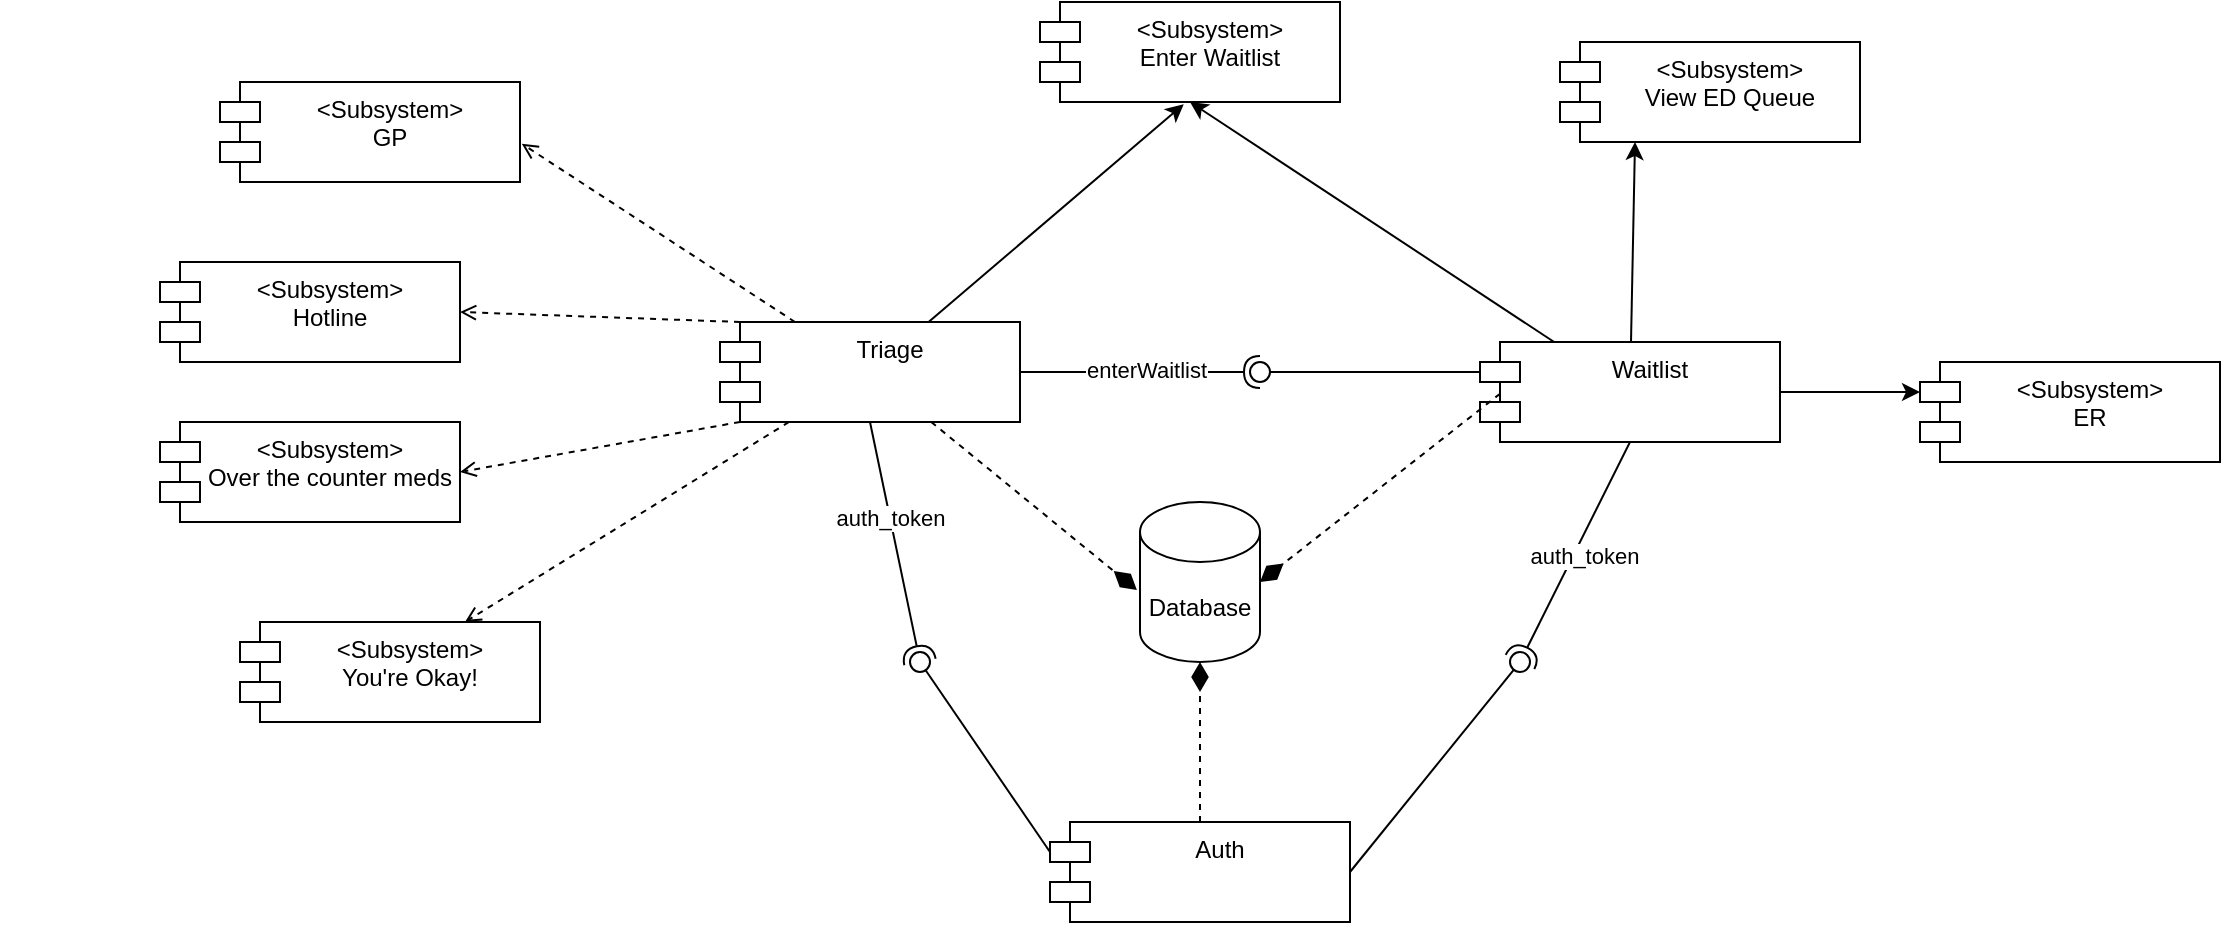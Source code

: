 <mxfile version="22.0.4" type="github">
  <diagram name="Page-1" id="wHn78Pd1td9nmhgm9uOF">
    <mxGraphModel dx="966" dy="638" grid="1" gridSize="10" guides="1" tooltips="1" connect="1" arrows="1" fold="1" page="1" pageScale="1" pageWidth="850" pageHeight="1100" math="0" shadow="0">
      <root>
        <mxCell id="0" />
        <mxCell id="1" parent="0" />
        <mxCell id="LELydAPedzk0vhfljH3i-5" style="rounded=0;orthogonalLoop=1;jettySize=auto;html=1;entryX=0.25;entryY=1;entryDx=0;entryDy=0;" parent="1" source="BX8NHJcZNSu14wdrrb0v-2" target="LELydAPedzk0vhfljH3i-4" edge="1">
          <mxGeometry relative="1" as="geometry" />
        </mxCell>
        <mxCell id="BX8NHJcZNSu14wdrrb0v-2" value="&lt;div&gt;Waitlist&lt;/div&gt;" style="shape=module;align=left;spacingLeft=20;align=center;verticalAlign=top;whiteSpace=wrap;html=1;" parent="1" vertex="1">
          <mxGeometry x="830" y="230" width="150" height="50" as="geometry" />
        </mxCell>
        <mxCell id="BX8NHJcZNSu14wdrrb0v-24" style="rounded=0;orthogonalLoop=1;jettySize=auto;html=1;exitX=0;exitY=0;exitDx=10;exitDy=0;entryX=1;entryY=0.5;entryDx=0;entryDy=0;endArrow=open;endFill=0;exitPerimeter=0;dashed=1;" parent="1" source="BX8NHJcZNSu14wdrrb0v-12" target="BX8NHJcZNSu14wdrrb0v-20" edge="1">
          <mxGeometry relative="1" as="geometry" />
        </mxCell>
        <mxCell id="BX8NHJcZNSu14wdrrb0v-27" style="rounded=0;orthogonalLoop=1;jettySize=auto;html=1;exitX=0.25;exitY=0;exitDx=0;exitDy=0;entryX=1.006;entryY=0.617;entryDx=0;entryDy=0;entryPerimeter=0;endArrow=open;endFill=0;dashed=1;" parent="1" source="BX8NHJcZNSu14wdrrb0v-12" target="BX8NHJcZNSu14wdrrb0v-21" edge="1">
          <mxGeometry relative="1" as="geometry" />
        </mxCell>
        <mxCell id="LELydAPedzk0vhfljH3i-8" style="rounded=0;orthogonalLoop=1;jettySize=auto;html=1;entryX=1;entryY=0.5;entryDx=0;entryDy=0;exitX=0;exitY=1;exitDx=10;exitDy=0;exitPerimeter=0;dashed=1;endArrow=open;endFill=0;" parent="1" source="BX8NHJcZNSu14wdrrb0v-12" target="LELydAPedzk0vhfljH3i-7" edge="1">
          <mxGeometry relative="1" as="geometry" />
        </mxCell>
        <mxCell id="LELydAPedzk0vhfljH3i-11" style="rounded=0;orthogonalLoop=1;jettySize=auto;html=1;entryX=0.75;entryY=0;entryDx=0;entryDy=0;dashed=1;endArrow=open;endFill=0;" parent="1" source="BX8NHJcZNSu14wdrrb0v-12" target="LELydAPedzk0vhfljH3i-9" edge="1">
          <mxGeometry relative="1" as="geometry" />
        </mxCell>
        <mxCell id="BX8NHJcZNSu14wdrrb0v-12" value="&lt;div&gt;Triage&lt;/div&gt;" style="shape=module;align=left;spacingLeft=20;align=center;verticalAlign=top;whiteSpace=wrap;html=1;" parent="1" vertex="1">
          <mxGeometry x="450" y="220" width="150" height="50" as="geometry" />
        </mxCell>
        <mxCell id="BX8NHJcZNSu14wdrrb0v-13" value="Database" style="shape=cylinder3;whiteSpace=wrap;html=1;boundedLbl=1;backgroundOutline=1;size=15;" parent="1" vertex="1">
          <mxGeometry x="660" y="310" width="60" height="80" as="geometry" />
        </mxCell>
        <mxCell id="BX8NHJcZNSu14wdrrb0v-15" value="" style="endArrow=diamondThin;endSize=12;dashed=1;html=1;rounded=0;exitX=0.067;exitY=0.517;exitDx=0;exitDy=0;exitPerimeter=0;entryX=1;entryY=0.5;entryDx=0;entryDy=0;entryPerimeter=0;endFill=1;" parent="1" source="BX8NHJcZNSu14wdrrb0v-2" target="BX8NHJcZNSu14wdrrb0v-13" edge="1">
          <mxGeometry x="0.026" width="160" relative="1" as="geometry">
            <mxPoint x="660" y="130" as="sourcePoint" />
            <mxPoint x="520" y="130" as="targetPoint" />
            <mxPoint as="offset" />
          </mxGeometry>
        </mxCell>
        <mxCell id="BX8NHJcZNSu14wdrrb0v-18" value="&amp;lt;Subsystem&amp;gt;&lt;div&gt;Enter Waitlist&lt;br&gt;&lt;/div&gt;" style="shape=module;align=left;spacingLeft=20;align=center;verticalAlign=top;whiteSpace=wrap;html=1;" parent="1" vertex="1">
          <mxGeometry x="610" y="60" width="150" height="50" as="geometry" />
        </mxCell>
        <mxCell id="BX8NHJcZNSu14wdrrb0v-20" value="&amp;lt;Subsystem&amp;gt;&lt;div&gt;Hotline&lt;/div&gt;" style="shape=module;align=left;spacingLeft=20;align=center;verticalAlign=top;whiteSpace=wrap;html=1;" parent="1" vertex="1">
          <mxGeometry x="170" y="190" width="150" height="50" as="geometry" />
        </mxCell>
        <mxCell id="BX8NHJcZNSu14wdrrb0v-21" value="&amp;lt;Subsystem&amp;gt;&lt;div&gt;GP&lt;br&gt;&lt;/div&gt;" style="shape=module;align=left;spacingLeft=20;align=center;verticalAlign=top;whiteSpace=wrap;html=1;" parent="1" vertex="1">
          <mxGeometry x="200" y="100" width="150" height="50" as="geometry" />
        </mxCell>
        <mxCell id="BX8NHJcZNSu14wdrrb0v-29" value="" style="ellipse;whiteSpace=wrap;html=1;align=center;aspect=fixed;fillColor=none;strokeColor=none;resizable=0;perimeter=centerPerimeter;rotatable=0;allowArrows=0;points=[];outlineConnect=1;" parent="1" vertex="1">
          <mxGeometry x="90" y="320" width="10" height="10" as="geometry" />
        </mxCell>
        <mxCell id="BX8NHJcZNSu14wdrrb0v-32" value="" style="ellipse;whiteSpace=wrap;html=1;align=center;aspect=fixed;fillColor=none;strokeColor=none;resizable=0;perimeter=centerPerimeter;rotatable=0;allowArrows=0;points=[];outlineConnect=1;" parent="1" vertex="1">
          <mxGeometry x="140" y="280" width="10" height="10" as="geometry" />
        </mxCell>
        <mxCell id="BX8NHJcZNSu14wdrrb0v-44" value="&lt;div&gt;Auth&lt;/div&gt;" style="shape=module;align=left;spacingLeft=20;align=center;verticalAlign=top;whiteSpace=wrap;html=1;" parent="1" vertex="1">
          <mxGeometry x="615" y="470" width="150" height="50" as="geometry" />
        </mxCell>
        <mxCell id="WmJ4JIkWG_iakZUvNSGp-2" value="" style="rounded=0;orthogonalLoop=1;jettySize=auto;html=1;endArrow=oval;endFill=0;sketch=0;sourcePerimeterSpacing=0;targetPerimeterSpacing=0;endSize=10;exitX=0;exitY=0;exitDx=0;exitDy=15;exitPerimeter=0;" parent="1" source="BX8NHJcZNSu14wdrrb0v-44" edge="1">
          <mxGeometry relative="1" as="geometry">
            <mxPoint x="640" y="310" as="sourcePoint" />
            <mxPoint x="550" y="390" as="targetPoint" />
          </mxGeometry>
        </mxCell>
        <mxCell id="WmJ4JIkWG_iakZUvNSGp-7" value="" style="rounded=0;orthogonalLoop=1;jettySize=auto;html=1;endArrow=halfCircle;endFill=0;endSize=6;strokeWidth=1;sketch=0;fontSize=12;curved=1;exitX=0.5;exitY=1;exitDx=0;exitDy=0;" parent="1" source="BX8NHJcZNSu14wdrrb0v-12" edge="1">
          <mxGeometry relative="1" as="geometry">
            <mxPoint x="615" y="315" as="sourcePoint" />
            <mxPoint x="550" y="390" as="targetPoint" />
          </mxGeometry>
        </mxCell>
        <mxCell id="TVdCKVH_9Dedg-egZKP2-10" value="auth_token" style="edgeLabel;html=1;align=center;verticalAlign=middle;resizable=0;points=[];" vertex="1" connectable="0" parent="WmJ4JIkWG_iakZUvNSGp-7">
          <mxGeometry x="-0.2" relative="1" as="geometry">
            <mxPoint as="offset" />
          </mxGeometry>
        </mxCell>
        <mxCell id="WmJ4JIkWG_iakZUvNSGp-8" value="" style="ellipse;whiteSpace=wrap;html=1;align=center;aspect=fixed;fillColor=none;strokeColor=none;resizable=0;perimeter=centerPerimeter;rotatable=0;allowArrows=0;points=[];outlineConnect=1;" parent="1" vertex="1">
          <mxGeometry x="590" y="310" width="10" height="10" as="geometry" />
        </mxCell>
        <mxCell id="WmJ4JIkWG_iakZUvNSGp-9" value="" style="rounded=0;orthogonalLoop=1;jettySize=auto;html=1;endArrow=oval;endFill=0;sketch=0;sourcePerimeterSpacing=0;targetPerimeterSpacing=0;endSize=10;exitX=1;exitY=0.5;exitDx=0;exitDy=0;" parent="1" source="BX8NHJcZNSu14wdrrb0v-44" edge="1">
          <mxGeometry relative="1" as="geometry">
            <mxPoint x="680" y="385" as="sourcePoint" />
            <mxPoint x="850" y="390" as="targetPoint" />
          </mxGeometry>
        </mxCell>
        <mxCell id="WmJ4JIkWG_iakZUvNSGp-10" value="" style="rounded=0;orthogonalLoop=1;jettySize=auto;html=1;endArrow=halfCircle;endFill=0;endSize=6;strokeWidth=1;sketch=0;fontSize=12;curved=1;exitX=0.5;exitY=1;exitDx=0;exitDy=0;" parent="1" source="BX8NHJcZNSu14wdrrb0v-2" edge="1">
          <mxGeometry relative="1" as="geometry">
            <mxPoint x="577" y="391" as="sourcePoint" />
            <mxPoint x="850" y="390" as="targetPoint" />
          </mxGeometry>
        </mxCell>
        <mxCell id="TVdCKVH_9Dedg-egZKP2-11" value="auth_token" style="edgeLabel;html=1;align=center;verticalAlign=middle;resizable=0;points=[];" vertex="1" connectable="0" parent="WmJ4JIkWG_iakZUvNSGp-10">
          <mxGeometry x="-0.011" y="4" relative="1" as="geometry">
            <mxPoint as="offset" />
          </mxGeometry>
        </mxCell>
        <mxCell id="WmJ4JIkWG_iakZUvNSGp-12" value="" style="rounded=0;orthogonalLoop=1;jettySize=auto;html=1;endArrow=halfCircle;endFill=0;endSize=6;strokeWidth=1;sketch=0;fontSize=12;curved=1;exitX=1;exitY=0.5;exitDx=0;exitDy=0;" parent="1" source="BX8NHJcZNSu14wdrrb0v-12" edge="1">
          <mxGeometry relative="1" as="geometry">
            <mxPoint x="715" y="165" as="sourcePoint" />
            <mxPoint x="720" y="245" as="targetPoint" />
          </mxGeometry>
        </mxCell>
        <mxCell id="TVdCKVH_9Dedg-egZKP2-13" value="enterWaitlist" style="edgeLabel;html=1;align=center;verticalAlign=middle;resizable=0;points=[];" vertex="1" connectable="0" parent="WmJ4JIkWG_iakZUvNSGp-12">
          <mxGeometry x="0.045" y="1" relative="1" as="geometry">
            <mxPoint as="offset" />
          </mxGeometry>
        </mxCell>
        <mxCell id="WmJ4JIkWG_iakZUvNSGp-13" style="rounded=0;orthogonalLoop=1;jettySize=auto;html=1;entryX=0.5;entryY=1;entryDx=0;entryDy=0;" parent="1" source="BX8NHJcZNSu14wdrrb0v-2" target="BX8NHJcZNSu14wdrrb0v-18" edge="1">
          <mxGeometry relative="1" as="geometry" />
        </mxCell>
        <mxCell id="LELydAPedzk0vhfljH3i-2" style="rounded=0;orthogonalLoop=1;jettySize=auto;html=1;entryX=0.479;entryY=1.023;entryDx=0;entryDy=0;entryPerimeter=0;" parent="1" source="BX8NHJcZNSu14wdrrb0v-12" target="BX8NHJcZNSu14wdrrb0v-18" edge="1">
          <mxGeometry relative="1" as="geometry" />
        </mxCell>
        <mxCell id="LELydAPedzk0vhfljH3i-3" value="" style="rounded=0;orthogonalLoop=1;jettySize=auto;html=1;endArrow=oval;endFill=0;sketch=0;sourcePerimeterSpacing=0;targetPerimeterSpacing=0;endSize=10;exitX=0;exitY=0;exitDx=0;exitDy=15;exitPerimeter=0;" parent="1" source="BX8NHJcZNSu14wdrrb0v-2" edge="1">
          <mxGeometry relative="1" as="geometry">
            <mxPoint x="725" y="440" as="sourcePoint" />
            <mxPoint x="720" y="245" as="targetPoint" />
          </mxGeometry>
        </mxCell>
        <mxCell id="LELydAPedzk0vhfljH3i-4" value="&amp;lt;Subsystem&amp;gt;&lt;div&gt;View ED Queue&lt;/div&gt;" style="shape=module;align=left;spacingLeft=20;align=center;verticalAlign=top;whiteSpace=wrap;html=1;" parent="1" vertex="1">
          <mxGeometry x="870" y="80" width="150" height="50" as="geometry" />
        </mxCell>
        <mxCell id="LELydAPedzk0vhfljH3i-6" style="rounded=0;orthogonalLoop=1;jettySize=auto;html=1;dashed=1;endArrow=diamondThin;endFill=1;entryX=-0.026;entryY=0.55;entryDx=0;entryDy=0;entryPerimeter=0;endSize=12;" parent="1" source="BX8NHJcZNSu14wdrrb0v-12" target="BX8NHJcZNSu14wdrrb0v-13" edge="1">
          <mxGeometry relative="1" as="geometry">
            <mxPoint x="660" y="350" as="targetPoint" />
          </mxGeometry>
        </mxCell>
        <mxCell id="LELydAPedzk0vhfljH3i-7" value="&amp;lt;Subsystem&amp;gt;&lt;div&gt;Over the counter meds&lt;/div&gt;" style="shape=module;align=left;spacingLeft=20;align=center;verticalAlign=top;whiteSpace=wrap;html=1;" parent="1" vertex="1">
          <mxGeometry x="170" y="270" width="150" height="50" as="geometry" />
        </mxCell>
        <mxCell id="LELydAPedzk0vhfljH3i-9" value="&amp;lt;Subsystem&amp;gt;&lt;div&gt;You&#39;re Okay!&lt;/div&gt;" style="shape=module;align=left;spacingLeft=20;align=center;verticalAlign=top;whiteSpace=wrap;html=1;" parent="1" vertex="1">
          <mxGeometry x="210" y="370" width="150" height="50" as="geometry" />
        </mxCell>
        <mxCell id="LELydAPedzk0vhfljH3i-13" value="&amp;lt;Subsystem&amp;gt;&lt;div&gt;ER&lt;/div&gt;" style="shape=module;align=left;spacingLeft=20;align=center;verticalAlign=top;whiteSpace=wrap;html=1;" parent="1" vertex="1">
          <mxGeometry x="1050" y="240" width="150" height="50" as="geometry" />
        </mxCell>
        <mxCell id="LELydAPedzk0vhfljH3i-15" style="rounded=0;orthogonalLoop=1;jettySize=auto;html=1;entryX=0;entryY=0;entryDx=0;entryDy=15;entryPerimeter=0;" parent="1" source="BX8NHJcZNSu14wdrrb0v-2" target="LELydAPedzk0vhfljH3i-13" edge="1">
          <mxGeometry relative="1" as="geometry" />
        </mxCell>
        <mxCell id="TVdCKVH_9Dedg-egZKP2-5" style="edgeStyle=orthogonalEdgeStyle;rounded=0;orthogonalLoop=1;jettySize=auto;html=1;entryX=0.5;entryY=1;entryDx=0;entryDy=0;entryPerimeter=0;dashed=1;endArrow=diamondThin;endFill=1;endSize=12;" edge="1" parent="1" source="BX8NHJcZNSu14wdrrb0v-44" target="BX8NHJcZNSu14wdrrb0v-13">
          <mxGeometry relative="1" as="geometry" />
        </mxCell>
      </root>
    </mxGraphModel>
  </diagram>
</mxfile>
